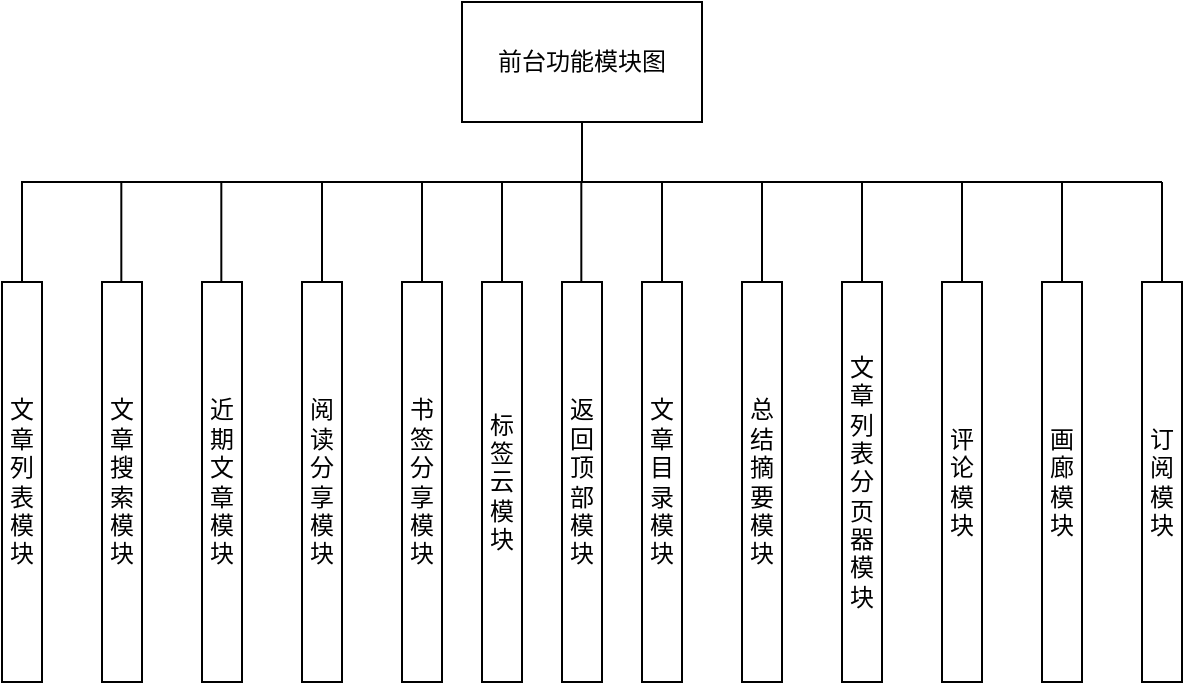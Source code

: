 <mxfile version="21.2.7" type="github">
  <diagram name="Page-1" id="f4ack1BSL_iS7l7wlotV">
    <mxGraphModel dx="1154" dy="543" grid="1" gridSize="10" guides="1" tooltips="1" connect="1" arrows="1" fold="1" page="1" pageScale="1" pageWidth="850" pageHeight="1100" math="0" shadow="0">
      <root>
        <mxCell id="0" />
        <mxCell id="1" parent="0" />
        <mxCell id="egSPxXoIv8RLM-Czbz62-1" value="前台功能模块图" style="rounded=0;whiteSpace=wrap;html=1;" parent="1" vertex="1">
          <mxGeometry x="330" y="150" width="120" height="60" as="geometry" />
        </mxCell>
        <mxCell id="egSPxXoIv8RLM-Czbz62-2" value="文章列表模块" style="rounded=0;whiteSpace=wrap;html=1;" parent="1" vertex="1">
          <mxGeometry x="100" y="290" width="20" height="200" as="geometry" />
        </mxCell>
        <mxCell id="egSPxXoIv8RLM-Czbz62-3" value="文章搜索模块" style="rounded=0;whiteSpace=wrap;html=1;" parent="1" vertex="1">
          <mxGeometry x="150" y="290" width="20" height="200" as="geometry" />
        </mxCell>
        <mxCell id="egSPxXoIv8RLM-Czbz62-4" value="近期文章模块" style="rounded=0;whiteSpace=wrap;html=1;" parent="1" vertex="1">
          <mxGeometry x="200" y="290" width="20" height="200" as="geometry" />
        </mxCell>
        <mxCell id="egSPxXoIv8RLM-Czbz62-5" value="" style="rounded=0;whiteSpace=wrap;html=1;" parent="1" vertex="1">
          <mxGeometry x="250" y="290" width="20" height="200" as="geometry" />
        </mxCell>
        <mxCell id="egSPxXoIv8RLM-Czbz62-7" value="标签云模块" style="rounded=0;whiteSpace=wrap;html=1;" parent="1" vertex="1">
          <mxGeometry x="340" y="290" width="20" height="200" as="geometry" />
        </mxCell>
        <mxCell id="egSPxXoIv8RLM-Czbz62-8" value="返回顶部模块" style="rounded=0;whiteSpace=wrap;html=1;" parent="1" vertex="1">
          <mxGeometry x="380" y="290" width="20" height="200" as="geometry" />
        </mxCell>
        <mxCell id="egSPxXoIv8RLM-Czbz62-9" value="文章目录模块" style="rounded=0;whiteSpace=wrap;html=1;" parent="1" vertex="1">
          <mxGeometry x="420" y="290" width="20" height="200" as="geometry" />
        </mxCell>
        <mxCell id="egSPxXoIv8RLM-Czbz62-10" value="总结摘要模块" style="rounded=0;whiteSpace=wrap;html=1;" parent="1" vertex="1">
          <mxGeometry x="470" y="290" width="20" height="200" as="geometry" />
        </mxCell>
        <mxCell id="egSPxXoIv8RLM-Czbz62-11" value="文章列表分页器模块" style="rounded=0;whiteSpace=wrap;html=1;" parent="1" vertex="1">
          <mxGeometry x="520" y="290" width="20" height="200" as="geometry" />
        </mxCell>
        <mxCell id="egSPxXoIv8RLM-Czbz62-12" value="评论模块" style="rounded=0;whiteSpace=wrap;html=1;" parent="1" vertex="1">
          <mxGeometry x="570" y="290" width="20" height="200" as="geometry" />
        </mxCell>
        <mxCell id="egSPxXoIv8RLM-Czbz62-13" value="画廊模块" style="rounded=0;whiteSpace=wrap;html=1;" parent="1" vertex="1">
          <mxGeometry x="620" y="290" width="20" height="200" as="geometry" />
        </mxCell>
        <mxCell id="egSPxXoIv8RLM-Czbz62-14" value="订阅模块" style="rounded=0;whiteSpace=wrap;html=1;" parent="1" vertex="1">
          <mxGeometry x="670" y="290" width="20" height="200" as="geometry" />
        </mxCell>
        <mxCell id="egSPxXoIv8RLM-Czbz62-15" value="" style="endArrow=none;html=1;rounded=0;entryX=0.5;entryY=1;entryDx=0;entryDy=0;" parent="1" target="egSPxXoIv8RLM-Czbz62-1" edge="1">
          <mxGeometry width="50" height="50" relative="1" as="geometry">
            <mxPoint x="110" y="290" as="sourcePoint" />
            <mxPoint x="110" y="230" as="targetPoint" />
            <Array as="points">
              <mxPoint x="110" y="240" />
              <mxPoint x="390" y="240" />
            </Array>
          </mxGeometry>
        </mxCell>
        <mxCell id="egSPxXoIv8RLM-Czbz62-16" value="" style="endArrow=none;html=1;rounded=0;" parent="1" edge="1">
          <mxGeometry width="50" height="50" relative="1" as="geometry">
            <mxPoint x="159.66" y="290" as="sourcePoint" />
            <mxPoint x="159.66" y="240" as="targetPoint" />
          </mxGeometry>
        </mxCell>
        <mxCell id="egSPxXoIv8RLM-Czbz62-17" value="" style="endArrow=none;html=1;rounded=0;" parent="1" edge="1">
          <mxGeometry width="50" height="50" relative="1" as="geometry">
            <mxPoint x="209.66" y="290" as="sourcePoint" />
            <mxPoint x="209.66" y="240" as="targetPoint" />
          </mxGeometry>
        </mxCell>
        <mxCell id="egSPxXoIv8RLM-Czbz62-18" value="" style="endArrow=none;html=1;rounded=0;" parent="1" edge="1">
          <mxGeometry width="50" height="50" relative="1" as="geometry">
            <mxPoint x="260" y="290" as="sourcePoint" />
            <mxPoint x="260" y="240" as="targetPoint" />
          </mxGeometry>
        </mxCell>
        <mxCell id="egSPxXoIv8RLM-Czbz62-19" value="" style="endArrow=none;html=1;rounded=0;" parent="1" edge="1">
          <mxGeometry width="50" height="50" relative="1" as="geometry">
            <mxPoint x="310.0" y="290" as="sourcePoint" />
            <mxPoint x="310.0" y="240" as="targetPoint" />
          </mxGeometry>
        </mxCell>
        <mxCell id="egSPxXoIv8RLM-Czbz62-21" value="" style="endArrow=none;html=1;rounded=0;" parent="1" edge="1">
          <mxGeometry width="50" height="50" relative="1" as="geometry">
            <mxPoint x="350.0" y="290" as="sourcePoint" />
            <mxPoint x="350.0" y="240" as="targetPoint" />
          </mxGeometry>
        </mxCell>
        <mxCell id="egSPxXoIv8RLM-Czbz62-22" value="" style="endArrow=none;html=1;rounded=0;" parent="1" edge="1">
          <mxGeometry width="50" height="50" relative="1" as="geometry">
            <mxPoint x="389.66" y="290" as="sourcePoint" />
            <mxPoint x="389.66" y="240" as="targetPoint" />
          </mxGeometry>
        </mxCell>
        <mxCell id="egSPxXoIv8RLM-Czbz62-23" value="" style="endArrow=none;html=1;rounded=0;" parent="1" edge="1">
          <mxGeometry width="50" height="50" relative="1" as="geometry">
            <mxPoint x="430.0" y="290" as="sourcePoint" />
            <mxPoint x="430.0" y="240" as="targetPoint" />
          </mxGeometry>
        </mxCell>
        <mxCell id="egSPxXoIv8RLM-Czbz62-24" value="" style="endArrow=none;html=1;rounded=0;" parent="1" edge="1">
          <mxGeometry width="50" height="50" relative="1" as="geometry">
            <mxPoint x="480" y="290" as="sourcePoint" />
            <mxPoint x="480" y="240" as="targetPoint" />
          </mxGeometry>
        </mxCell>
        <mxCell id="egSPxXoIv8RLM-Czbz62-25" value="" style="endArrow=none;html=1;rounded=0;" parent="1" edge="1">
          <mxGeometry width="50" height="50" relative="1" as="geometry">
            <mxPoint x="530" y="290" as="sourcePoint" />
            <mxPoint x="530" y="240" as="targetPoint" />
          </mxGeometry>
        </mxCell>
        <mxCell id="egSPxXoIv8RLM-Czbz62-26" value="" style="endArrow=none;html=1;rounded=0;" parent="1" edge="1">
          <mxGeometry width="50" height="50" relative="1" as="geometry">
            <mxPoint x="580" y="290" as="sourcePoint" />
            <mxPoint x="580" y="240" as="targetPoint" />
          </mxGeometry>
        </mxCell>
        <mxCell id="egSPxXoIv8RLM-Czbz62-27" value="" style="endArrow=none;html=1;rounded=0;" parent="1" edge="1">
          <mxGeometry width="50" height="50" relative="1" as="geometry">
            <mxPoint x="630" y="290" as="sourcePoint" />
            <mxPoint x="630" y="240" as="targetPoint" />
          </mxGeometry>
        </mxCell>
        <mxCell id="UbJfP21cg0jlSTNITpMQ-1" value="阅读分享模块" style="text;html=1;strokeColor=none;fillColor=none;align=center;verticalAlign=middle;whiteSpace=wrap;rounded=0;" vertex="1" parent="1">
          <mxGeometry x="250" y="333.75" width="20" height="112.5" as="geometry" />
        </mxCell>
        <mxCell id="UbJfP21cg0jlSTNITpMQ-2" value="书签分享模块" style="rounded=0;whiteSpace=wrap;html=1;" vertex="1" parent="1">
          <mxGeometry x="300" y="290" width="20" height="200" as="geometry" />
        </mxCell>
        <mxCell id="UbJfP21cg0jlSTNITpMQ-4" value="" style="endArrow=none;html=1;rounded=0;" edge="1" parent="1">
          <mxGeometry width="50" height="50" relative="1" as="geometry">
            <mxPoint x="390" y="240" as="sourcePoint" />
            <mxPoint x="680" y="240" as="targetPoint" />
          </mxGeometry>
        </mxCell>
        <mxCell id="UbJfP21cg0jlSTNITpMQ-5" value="" style="endArrow=none;html=1;rounded=0;exitX=0.5;exitY=0;exitDx=0;exitDy=0;" edge="1" parent="1" source="egSPxXoIv8RLM-Czbz62-14">
          <mxGeometry width="50" height="50" relative="1" as="geometry">
            <mxPoint x="689.66" y="300" as="sourcePoint" />
            <mxPoint x="680" y="240" as="targetPoint" />
          </mxGeometry>
        </mxCell>
      </root>
    </mxGraphModel>
  </diagram>
</mxfile>
